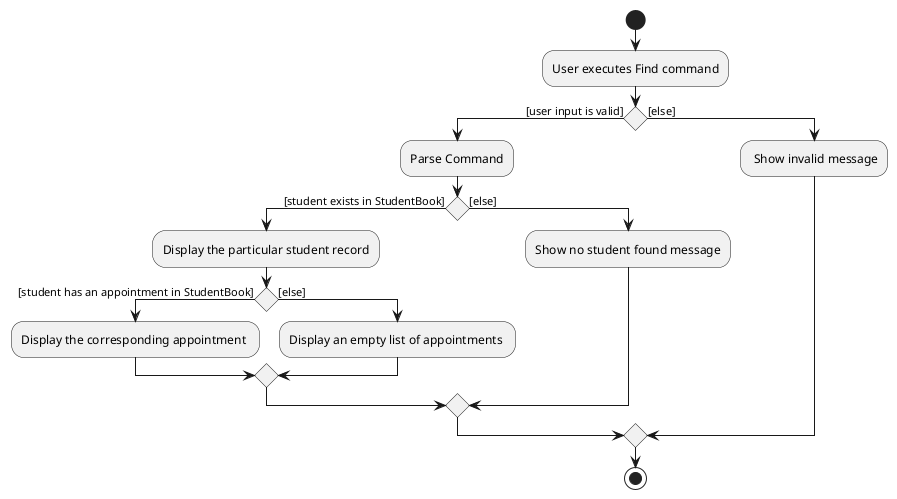 @startuml
start
:User executes Find command;

'Since the beta syntax does not support placing the condition outside the
'diamond we place it as the true branch instead.

if () then ([user input is valid])
    :Parse Command;
    if () then ([student exists in StudentBook])
        :Display the particular student record;
         if () then ([student has an appointment in StudentBook])
                :Display the corresponding appointment ;

         else ([else])
                :Display an empty list of appointments ;
         endif
    else ([else])
        :Show no student found message;

    endif

else ([else])
    : Show invalid message;
endif
stop
@enduml
